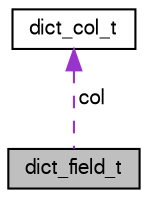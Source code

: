 digraph "dict_field_t"
{
  bgcolor="transparent";
  edge [fontname="FreeSans",fontsize="10",labelfontname="FreeSans",labelfontsize="10"];
  node [fontname="FreeSans",fontsize="10",shape=record];
  Node1 [label="dict_field_t",height=0.2,width=0.4,color="black", fillcolor="grey75", style="filled" fontcolor="black"];
  Node2 -> Node1 [dir="back",color="darkorchid3",fontsize="10",style="dashed",label=" col" ,fontname="FreeSans"];
  Node2 [label="dict_col_t",height=0.2,width=0.4,color="black",URL="$structdict__col__t.html"];
}
